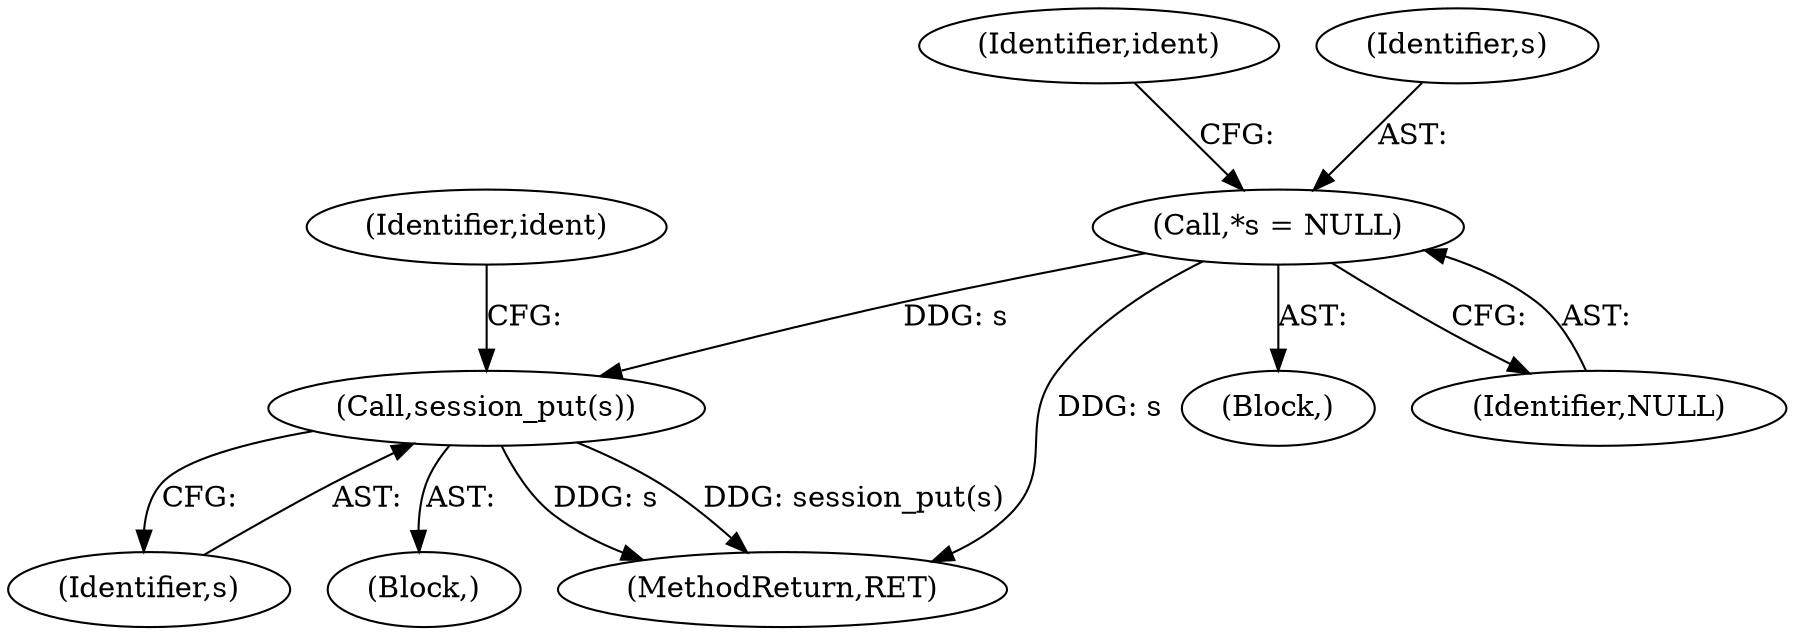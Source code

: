 digraph "0_ettercap_e3abe7d7585ecc420a7cab73313216613aadad5a@pointer" {
"1000266" [label="(Call,session_put(s))"];
"1000117" [label="(Call,*s = NULL)"];
"1000113" [label="(Block,)"];
"1000117" [label="(Call,*s = NULL)"];
"1000267" [label="(Identifier,s)"];
"1000122" [label="(Identifier,ident)"];
"1000119" [label="(Identifier,NULL)"];
"1000202" [label="(Block,)"];
"1000589" [label="(Identifier,ident)"];
"1000592" [label="(MethodReturn,RET)"];
"1000266" [label="(Call,session_put(s))"];
"1000118" [label="(Identifier,s)"];
"1000266" -> "1000202"  [label="AST: "];
"1000266" -> "1000267"  [label="CFG: "];
"1000267" -> "1000266"  [label="AST: "];
"1000589" -> "1000266"  [label="CFG: "];
"1000266" -> "1000592"  [label="DDG: s"];
"1000266" -> "1000592"  [label="DDG: session_put(s)"];
"1000117" -> "1000266"  [label="DDG: s"];
"1000117" -> "1000113"  [label="AST: "];
"1000117" -> "1000119"  [label="CFG: "];
"1000118" -> "1000117"  [label="AST: "];
"1000119" -> "1000117"  [label="AST: "];
"1000122" -> "1000117"  [label="CFG: "];
"1000117" -> "1000592"  [label="DDG: s"];
}
